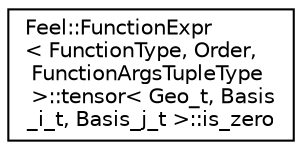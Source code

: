 digraph "Graphical Class Hierarchy"
{
 // LATEX_PDF_SIZE
  edge [fontname="Helvetica",fontsize="10",labelfontname="Helvetica",labelfontsize="10"];
  node [fontname="Helvetica",fontsize="10",shape=record];
  rankdir="LR";
  Node0 [label="Feel::FunctionExpr\l\< FunctionType, Order,\l FunctionArgsTupleType\l \>::tensor\< Geo_t, Basis\l_i_t, Basis_j_t \>::is_zero",height=0.2,width=0.4,color="black", fillcolor="white", style="filled",URL="$structFeel_1_1FunctionExpr_1_1tensor_1_1is__zero.html",tooltip=" "];
}
